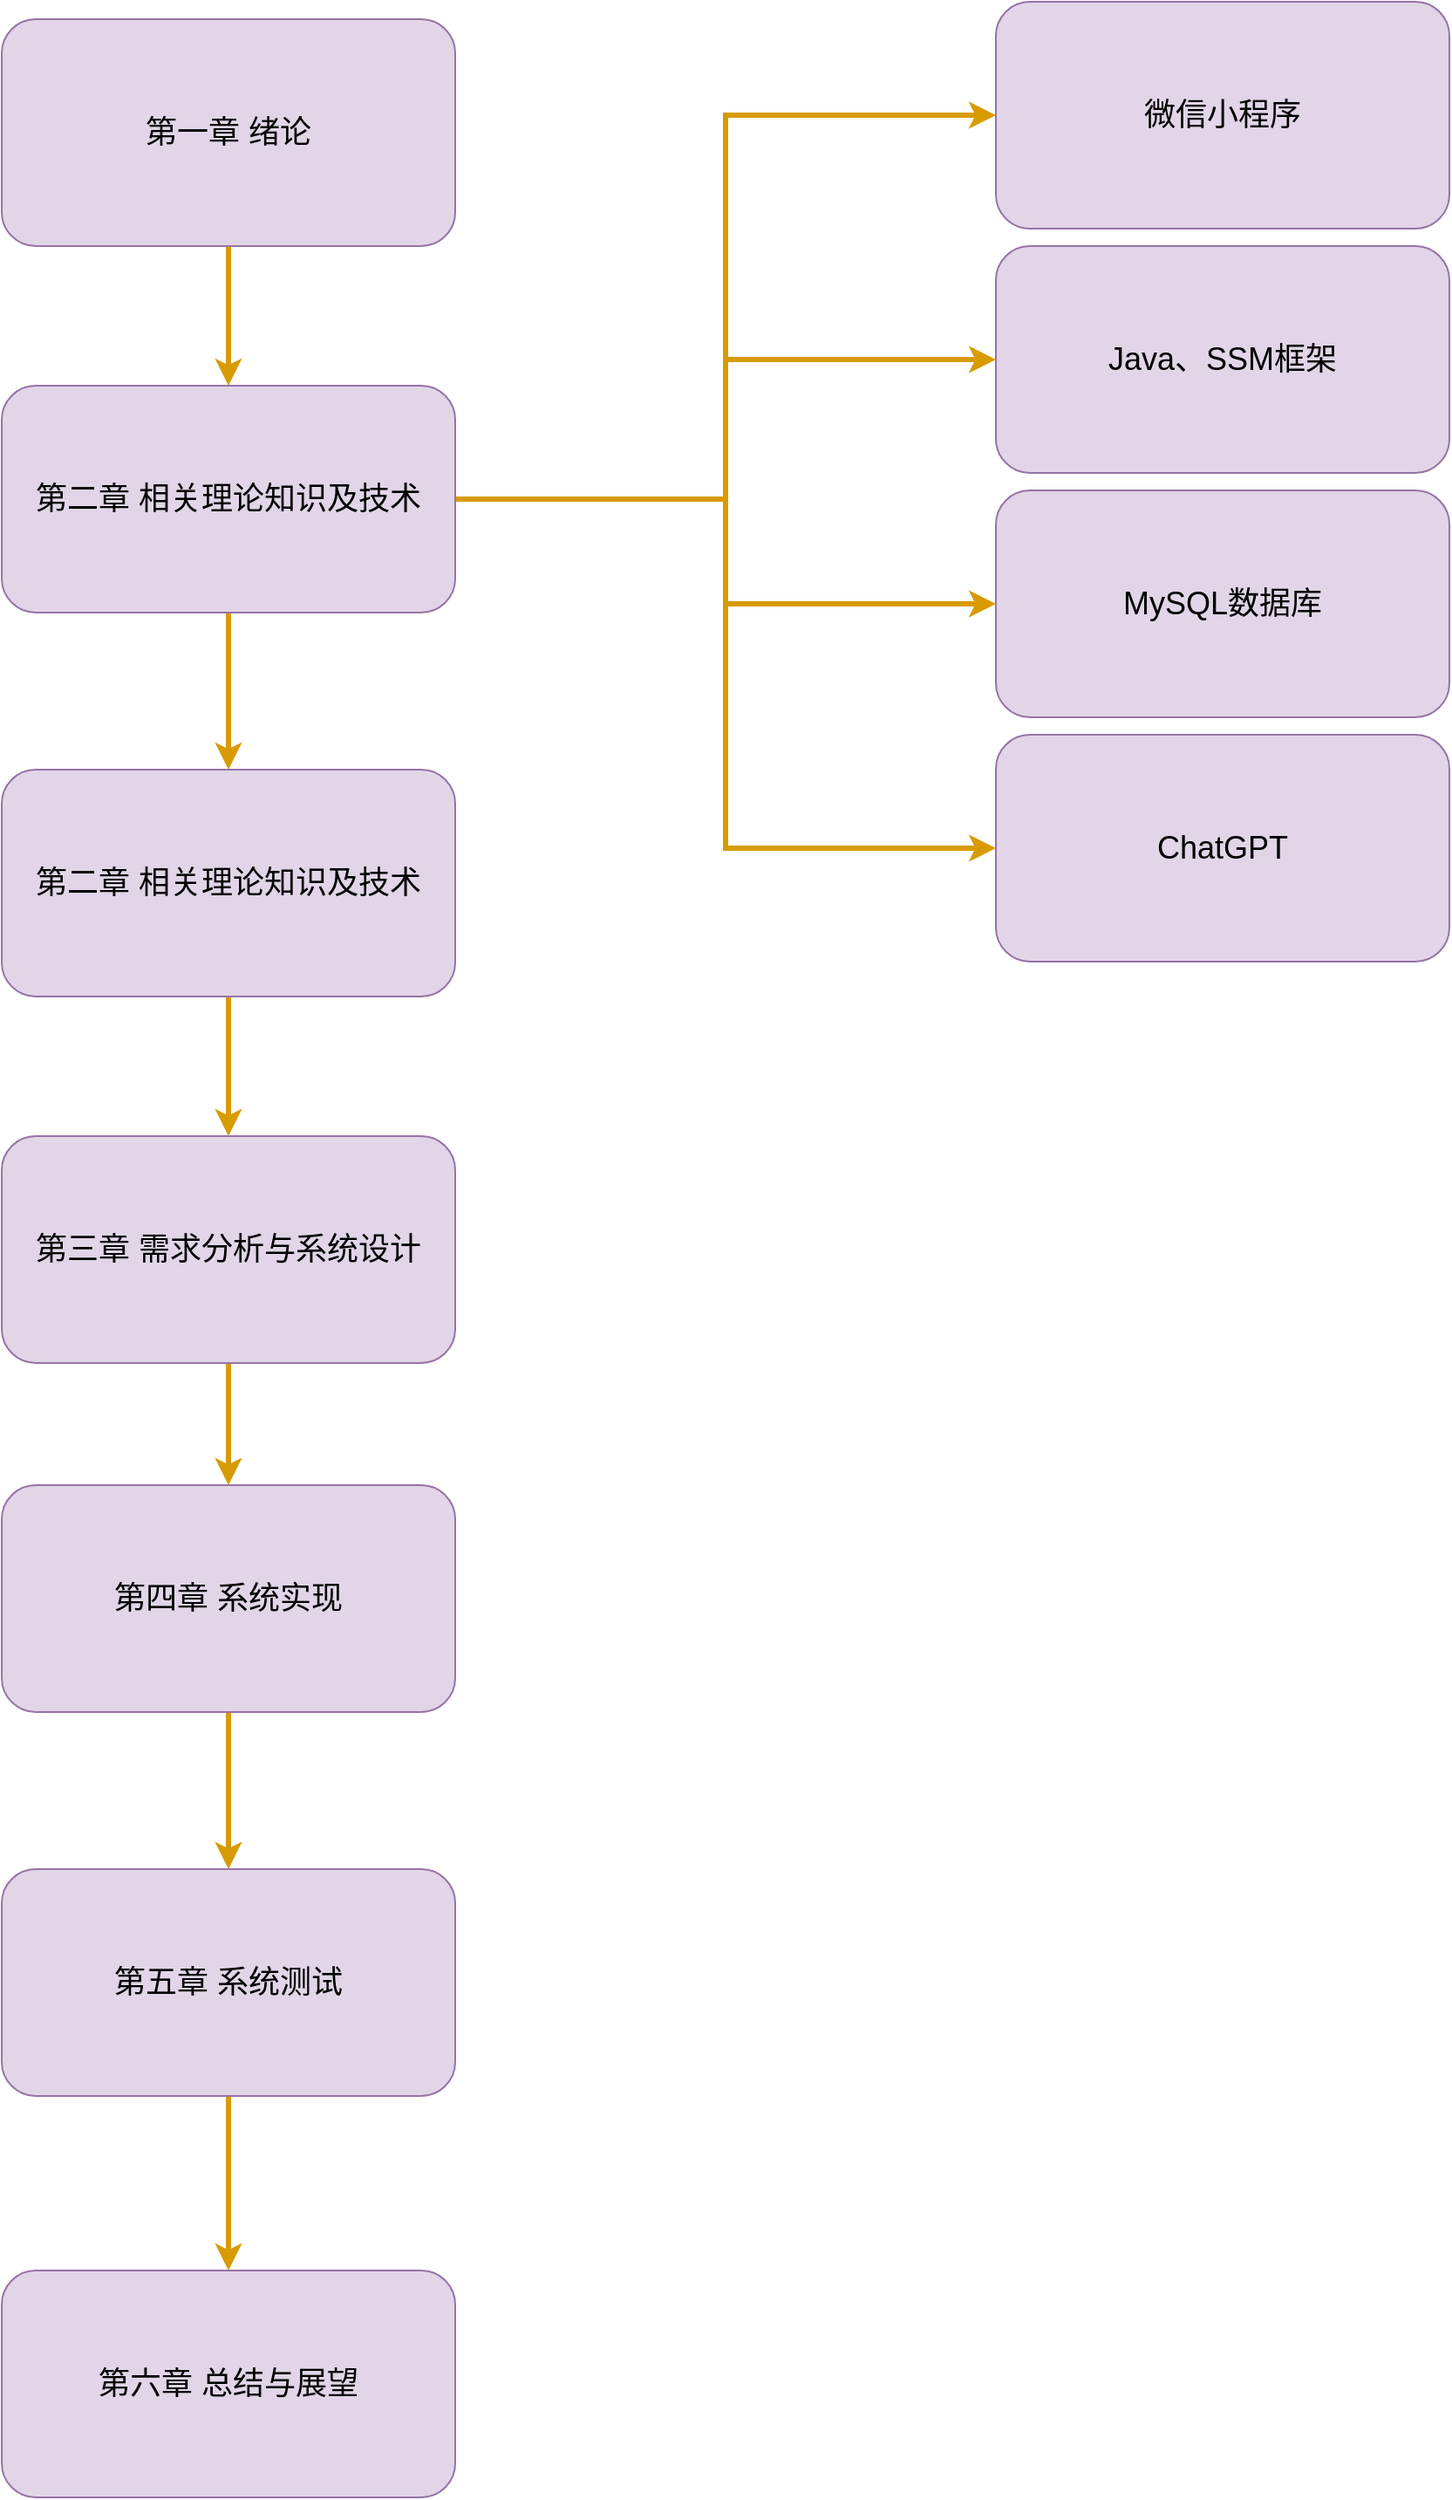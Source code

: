 <mxfile version="21.2.9" type="github">
  <diagram name="第 1 页" id="l_syPJzlnjPqEEr46ZRa">
    <mxGraphModel dx="841" dy="748" grid="1" gridSize="10" guides="1" tooltips="1" connect="1" arrows="1" fold="1" page="1" pageScale="1" pageWidth="827" pageHeight="1169" math="0" shadow="0">
      <root>
        <mxCell id="0" />
        <mxCell id="1" parent="0" />
        <mxCell id="OMgu2SZa8DHDWM3YxXOs-13" style="rounded=0;orthogonalLoop=1;jettySize=auto;html=1;exitX=0.5;exitY=1;exitDx=0;exitDy=0;entryX=0.5;entryY=0;entryDx=0;entryDy=0;fontFamily=Helvetica;fontSize=18;fontColor=default;fillColor=#ffe6cc;strokeColor=#d79b00;strokeWidth=3;" edge="1" parent="1" source="OMgu2SZa8DHDWM3YxXOs-1" target="OMgu2SZa8DHDWM3YxXOs-2">
          <mxGeometry relative="1" as="geometry" />
        </mxCell>
        <mxCell id="OMgu2SZa8DHDWM3YxXOs-1" value="第一章 绪论" style="rounded=1;whiteSpace=wrap;html=1;fillColor=#e1d5e7;strokeColor=#9673a6;fontSize=18;" vertex="1" parent="1">
          <mxGeometry x="60" y="60" width="260" height="130" as="geometry" />
        </mxCell>
        <mxCell id="OMgu2SZa8DHDWM3YxXOs-14" style="edgeStyle=none;shape=connector;rounded=0;orthogonalLoop=1;jettySize=auto;html=1;exitX=0.5;exitY=1;exitDx=0;exitDy=0;entryX=0.5;entryY=0;entryDx=0;entryDy=0;labelBackgroundColor=default;strokeColor=#d79b00;strokeWidth=3;fontFamily=Helvetica;fontSize=18;fontColor=default;endArrow=classic;fillColor=#ffe6cc;" edge="1" parent="1" source="OMgu2SZa8DHDWM3YxXOs-2" target="OMgu2SZa8DHDWM3YxXOs-7">
          <mxGeometry relative="1" as="geometry" />
        </mxCell>
        <mxCell id="OMgu2SZa8DHDWM3YxXOs-26" style="edgeStyle=orthogonalEdgeStyle;shape=connector;rounded=0;orthogonalLoop=1;jettySize=auto;html=1;exitX=1;exitY=0.5;exitDx=0;exitDy=0;entryX=0;entryY=0.5;entryDx=0;entryDy=0;labelBackgroundColor=default;strokeColor=#d79b00;strokeWidth=3;fontFamily=Helvetica;fontSize=18;fontColor=default;endArrow=classic;fillColor=#ffe6cc;" edge="1" parent="1" source="OMgu2SZa8DHDWM3YxXOs-2" target="OMgu2SZa8DHDWM3YxXOs-24">
          <mxGeometry relative="1" as="geometry" />
        </mxCell>
        <mxCell id="OMgu2SZa8DHDWM3YxXOs-27" style="edgeStyle=orthogonalEdgeStyle;shape=connector;rounded=0;orthogonalLoop=1;jettySize=auto;html=1;exitX=1;exitY=0.5;exitDx=0;exitDy=0;entryX=0;entryY=0.5;entryDx=0;entryDy=0;labelBackgroundColor=default;strokeColor=#d79b00;strokeWidth=3;fontFamily=Helvetica;fontSize=18;fontColor=default;endArrow=classic;fillColor=#ffe6cc;" edge="1" parent="1" source="OMgu2SZa8DHDWM3YxXOs-2" target="OMgu2SZa8DHDWM3YxXOs-25">
          <mxGeometry relative="1" as="geometry" />
        </mxCell>
        <mxCell id="OMgu2SZa8DHDWM3YxXOs-29" style="edgeStyle=orthogonalEdgeStyle;shape=connector;rounded=0;orthogonalLoop=1;jettySize=auto;html=1;exitX=1;exitY=0.5;exitDx=0;exitDy=0;entryX=0;entryY=0.5;entryDx=0;entryDy=0;labelBackgroundColor=default;strokeColor=#d79b00;strokeWidth=3;fontFamily=Helvetica;fontSize=18;fontColor=default;endArrow=classic;fillColor=#ffe6cc;" edge="1" parent="1" source="OMgu2SZa8DHDWM3YxXOs-2" target="OMgu2SZa8DHDWM3YxXOs-28">
          <mxGeometry relative="1" as="geometry" />
        </mxCell>
        <mxCell id="OMgu2SZa8DHDWM3YxXOs-31" style="edgeStyle=orthogonalEdgeStyle;shape=connector;rounded=0;orthogonalLoop=1;jettySize=auto;html=1;exitX=1;exitY=0.5;exitDx=0;exitDy=0;entryX=0;entryY=0.5;entryDx=0;entryDy=0;labelBackgroundColor=default;strokeColor=#d79b00;strokeWidth=3;fontFamily=Helvetica;fontSize=18;fontColor=default;endArrow=classic;fillColor=#ffe6cc;" edge="1" parent="1" source="OMgu2SZa8DHDWM3YxXOs-2" target="OMgu2SZa8DHDWM3YxXOs-30">
          <mxGeometry relative="1" as="geometry" />
        </mxCell>
        <mxCell id="OMgu2SZa8DHDWM3YxXOs-2" value="第二章 相关理论知识及技术" style="rounded=1;whiteSpace=wrap;html=1;strokeColor=#9673a6;fontFamily=Helvetica;fontSize=18;fontColor=default;fillColor=#e1d5e7;" vertex="1" parent="1">
          <mxGeometry x="60" y="270" width="260" height="130" as="geometry" />
        </mxCell>
        <mxCell id="OMgu2SZa8DHDWM3YxXOs-15" style="edgeStyle=none;shape=connector;rounded=0;orthogonalLoop=1;jettySize=auto;html=1;exitX=0.5;exitY=1;exitDx=0;exitDy=0;entryX=0.5;entryY=0;entryDx=0;entryDy=0;labelBackgroundColor=default;strokeColor=#d79b00;strokeWidth=3;fontFamily=Helvetica;fontSize=18;fontColor=default;endArrow=classic;fillColor=#ffe6cc;" edge="1" parent="1" source="OMgu2SZa8DHDWM3YxXOs-7" target="OMgu2SZa8DHDWM3YxXOs-9">
          <mxGeometry relative="1" as="geometry" />
        </mxCell>
        <mxCell id="OMgu2SZa8DHDWM3YxXOs-7" value="第二章 相关理论知识及技术" style="rounded=1;whiteSpace=wrap;html=1;strokeColor=#9673a6;fontFamily=Helvetica;fontSize=18;fontColor=default;fillColor=#e1d5e7;" vertex="1" parent="1">
          <mxGeometry x="60" y="490" width="260" height="130" as="geometry" />
        </mxCell>
        <mxCell id="OMgu2SZa8DHDWM3YxXOs-16" style="edgeStyle=none;shape=connector;rounded=0;orthogonalLoop=1;jettySize=auto;html=1;exitX=0.5;exitY=1;exitDx=0;exitDy=0;entryX=0.5;entryY=0;entryDx=0;entryDy=0;labelBackgroundColor=default;strokeColor=#d79b00;strokeWidth=3;fontFamily=Helvetica;fontSize=18;fontColor=default;endArrow=classic;fillColor=#ffe6cc;" edge="1" parent="1" source="OMgu2SZa8DHDWM3YxXOs-9" target="OMgu2SZa8DHDWM3YxXOs-10">
          <mxGeometry relative="1" as="geometry" />
        </mxCell>
        <mxCell id="OMgu2SZa8DHDWM3YxXOs-9" value="第三章 需求分析与系统设计" style="rounded=1;whiteSpace=wrap;html=1;strokeColor=#9673a6;fontFamily=Helvetica;fontSize=18;fontColor=default;fillColor=#e1d5e7;" vertex="1" parent="1">
          <mxGeometry x="60" y="700" width="260" height="130" as="geometry" />
        </mxCell>
        <mxCell id="OMgu2SZa8DHDWM3YxXOs-17" style="edgeStyle=none;shape=connector;rounded=0;orthogonalLoop=1;jettySize=auto;html=1;exitX=0.5;exitY=1;exitDx=0;exitDy=0;entryX=0.5;entryY=0;entryDx=0;entryDy=0;labelBackgroundColor=default;strokeColor=#d79b00;strokeWidth=3;fontFamily=Helvetica;fontSize=18;fontColor=default;endArrow=classic;fillColor=#ffe6cc;" edge="1" parent="1" source="OMgu2SZa8DHDWM3YxXOs-10" target="OMgu2SZa8DHDWM3YxXOs-11">
          <mxGeometry relative="1" as="geometry" />
        </mxCell>
        <mxCell id="OMgu2SZa8DHDWM3YxXOs-10" value="第四章 系统实现" style="rounded=1;whiteSpace=wrap;html=1;strokeColor=#9673a6;fontFamily=Helvetica;fontSize=18;fontColor=default;fillColor=#e1d5e7;" vertex="1" parent="1">
          <mxGeometry x="60" y="900" width="260" height="130" as="geometry" />
        </mxCell>
        <mxCell id="OMgu2SZa8DHDWM3YxXOs-18" style="edgeStyle=none;shape=connector;rounded=0;orthogonalLoop=1;jettySize=auto;html=1;exitX=0.5;exitY=1;exitDx=0;exitDy=0;entryX=0.5;entryY=0;entryDx=0;entryDy=0;labelBackgroundColor=default;strokeColor=#d79b00;strokeWidth=3;fontFamily=Helvetica;fontSize=18;fontColor=default;endArrow=classic;fillColor=#ffe6cc;" edge="1" parent="1" source="OMgu2SZa8DHDWM3YxXOs-11" target="OMgu2SZa8DHDWM3YxXOs-12">
          <mxGeometry relative="1" as="geometry" />
        </mxCell>
        <mxCell id="OMgu2SZa8DHDWM3YxXOs-11" value="第五章 系统测试" style="rounded=1;whiteSpace=wrap;html=1;strokeColor=#9673a6;fontFamily=Helvetica;fontSize=18;fontColor=default;fillColor=#e1d5e7;" vertex="1" parent="1">
          <mxGeometry x="60" y="1120" width="260" height="130" as="geometry" />
        </mxCell>
        <mxCell id="OMgu2SZa8DHDWM3YxXOs-12" value="第六章 总结与展望" style="rounded=1;whiteSpace=wrap;html=1;strokeColor=#9673a6;fontFamily=Helvetica;fontSize=18;fontColor=default;fillColor=#e1d5e7;" vertex="1" parent="1">
          <mxGeometry x="60" y="1350" width="260" height="130" as="geometry" />
        </mxCell>
        <mxCell id="OMgu2SZa8DHDWM3YxXOs-24" value="微信小程序" style="rounded=1;whiteSpace=wrap;html=1;strokeColor=#9673a6;fontFamily=Helvetica;fontSize=18;fontColor=default;fillColor=#e1d5e7;" vertex="1" parent="1">
          <mxGeometry x="630" y="50" width="260" height="130" as="geometry" />
        </mxCell>
        <mxCell id="OMgu2SZa8DHDWM3YxXOs-25" value="Java、SSM框架" style="rounded=1;whiteSpace=wrap;html=1;strokeColor=#9673a6;fontFamily=Helvetica;fontSize=18;fontColor=default;fillColor=#e1d5e7;" vertex="1" parent="1">
          <mxGeometry x="630" y="190" width="260" height="130" as="geometry" />
        </mxCell>
        <mxCell id="OMgu2SZa8DHDWM3YxXOs-28" value="MySQL数据库" style="rounded=1;whiteSpace=wrap;html=1;strokeColor=#9673a6;fontFamily=Helvetica;fontSize=18;fontColor=default;fillColor=#e1d5e7;" vertex="1" parent="1">
          <mxGeometry x="630" y="330" width="260" height="130" as="geometry" />
        </mxCell>
        <mxCell id="OMgu2SZa8DHDWM3YxXOs-30" value="ChatGPT" style="rounded=1;whiteSpace=wrap;html=1;strokeColor=#9673a6;fontFamily=Helvetica;fontSize=18;fontColor=default;fillColor=#e1d5e7;" vertex="1" parent="1">
          <mxGeometry x="630" y="470" width="260" height="130" as="geometry" />
        </mxCell>
      </root>
    </mxGraphModel>
  </diagram>
</mxfile>

